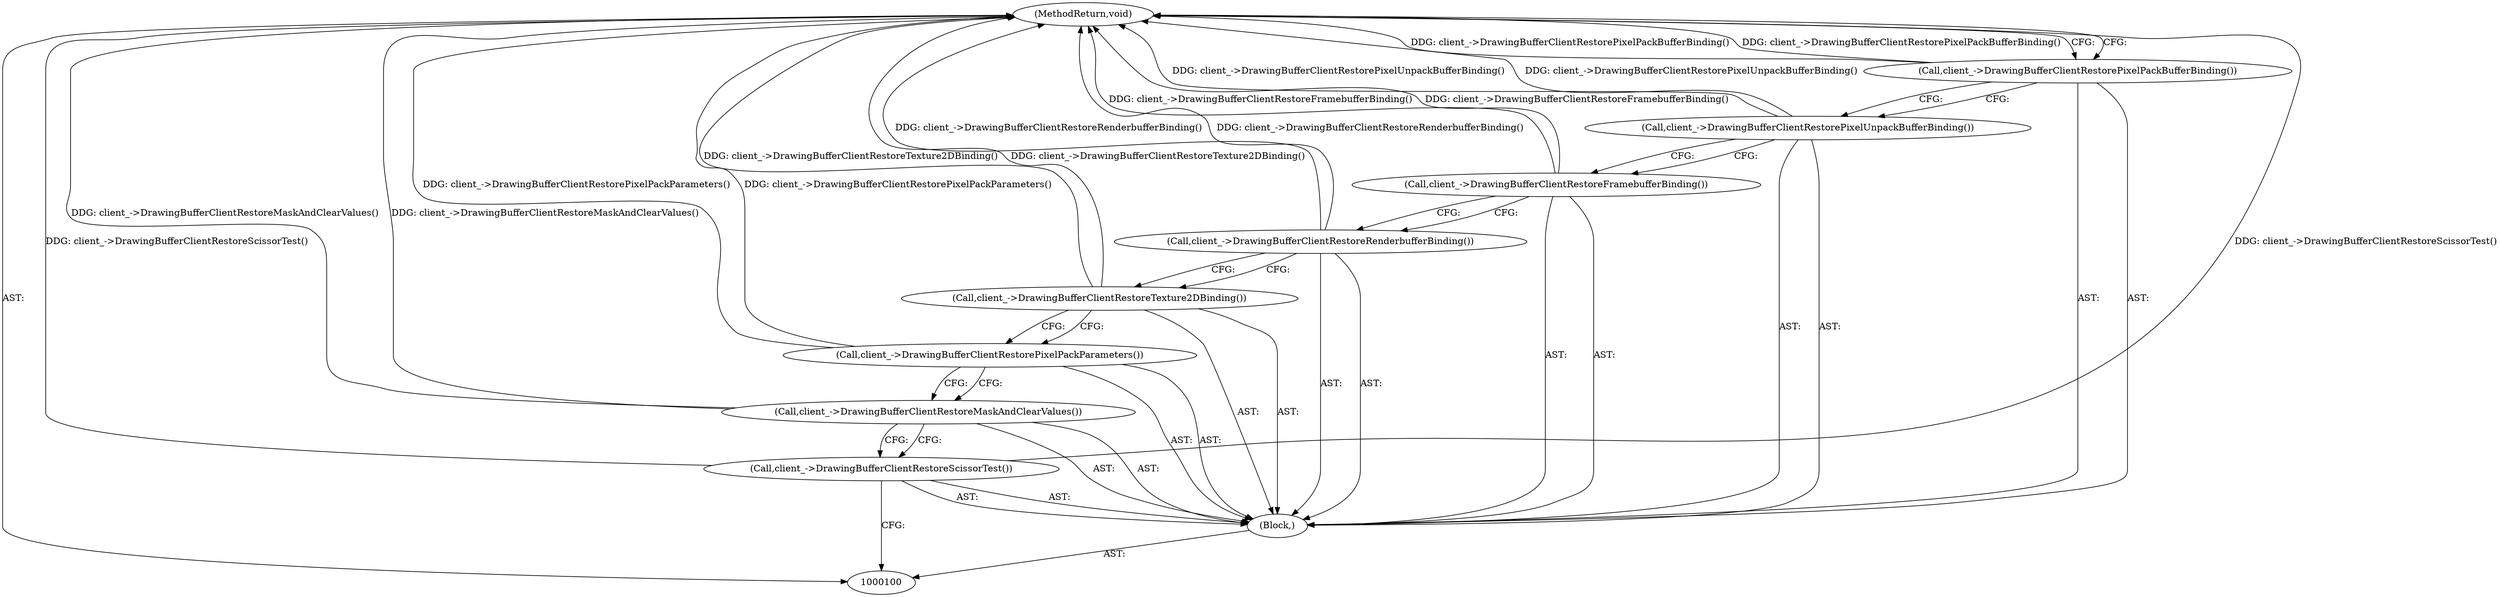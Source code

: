 digraph "0_Chrome_f6ac1dba5e36f338a490752a2cbef3339096d9fe_5" {
"1000110" [label="(MethodReturn,void)"];
"1000101" [label="(Block,)"];
"1000102" [label="(Call,client_->DrawingBufferClientRestoreScissorTest())"];
"1000103" [label="(Call,client_->DrawingBufferClientRestoreMaskAndClearValues())"];
"1000104" [label="(Call,client_->DrawingBufferClientRestorePixelPackParameters())"];
"1000105" [label="(Call,client_->DrawingBufferClientRestoreTexture2DBinding())"];
"1000106" [label="(Call,client_->DrawingBufferClientRestoreRenderbufferBinding())"];
"1000107" [label="(Call,client_->DrawingBufferClientRestoreFramebufferBinding())"];
"1000108" [label="(Call,client_->DrawingBufferClientRestorePixelUnpackBufferBinding())"];
"1000109" [label="(Call,client_->DrawingBufferClientRestorePixelPackBufferBinding())"];
"1000110" -> "1000100"  [label="AST: "];
"1000110" -> "1000109"  [label="CFG: "];
"1000108" -> "1000110"  [label="DDG: client_->DrawingBufferClientRestorePixelUnpackBufferBinding()"];
"1000107" -> "1000110"  [label="DDG: client_->DrawingBufferClientRestoreFramebufferBinding()"];
"1000104" -> "1000110"  [label="DDG: client_->DrawingBufferClientRestorePixelPackParameters()"];
"1000105" -> "1000110"  [label="DDG: client_->DrawingBufferClientRestoreTexture2DBinding()"];
"1000103" -> "1000110"  [label="DDG: client_->DrawingBufferClientRestoreMaskAndClearValues()"];
"1000102" -> "1000110"  [label="DDG: client_->DrawingBufferClientRestoreScissorTest()"];
"1000106" -> "1000110"  [label="DDG: client_->DrawingBufferClientRestoreRenderbufferBinding()"];
"1000109" -> "1000110"  [label="DDG: client_->DrawingBufferClientRestorePixelPackBufferBinding()"];
"1000101" -> "1000100"  [label="AST: "];
"1000102" -> "1000101"  [label="AST: "];
"1000103" -> "1000101"  [label="AST: "];
"1000104" -> "1000101"  [label="AST: "];
"1000105" -> "1000101"  [label="AST: "];
"1000106" -> "1000101"  [label="AST: "];
"1000107" -> "1000101"  [label="AST: "];
"1000108" -> "1000101"  [label="AST: "];
"1000109" -> "1000101"  [label="AST: "];
"1000102" -> "1000101"  [label="AST: "];
"1000102" -> "1000100"  [label="CFG: "];
"1000103" -> "1000102"  [label="CFG: "];
"1000102" -> "1000110"  [label="DDG: client_->DrawingBufferClientRestoreScissorTest()"];
"1000103" -> "1000101"  [label="AST: "];
"1000103" -> "1000102"  [label="CFG: "];
"1000104" -> "1000103"  [label="CFG: "];
"1000103" -> "1000110"  [label="DDG: client_->DrawingBufferClientRestoreMaskAndClearValues()"];
"1000104" -> "1000101"  [label="AST: "];
"1000104" -> "1000103"  [label="CFG: "];
"1000105" -> "1000104"  [label="CFG: "];
"1000104" -> "1000110"  [label="DDG: client_->DrawingBufferClientRestorePixelPackParameters()"];
"1000105" -> "1000101"  [label="AST: "];
"1000105" -> "1000104"  [label="CFG: "];
"1000106" -> "1000105"  [label="CFG: "];
"1000105" -> "1000110"  [label="DDG: client_->DrawingBufferClientRestoreTexture2DBinding()"];
"1000106" -> "1000101"  [label="AST: "];
"1000106" -> "1000105"  [label="CFG: "];
"1000107" -> "1000106"  [label="CFG: "];
"1000106" -> "1000110"  [label="DDG: client_->DrawingBufferClientRestoreRenderbufferBinding()"];
"1000107" -> "1000101"  [label="AST: "];
"1000107" -> "1000106"  [label="CFG: "];
"1000108" -> "1000107"  [label="CFG: "];
"1000107" -> "1000110"  [label="DDG: client_->DrawingBufferClientRestoreFramebufferBinding()"];
"1000108" -> "1000101"  [label="AST: "];
"1000108" -> "1000107"  [label="CFG: "];
"1000109" -> "1000108"  [label="CFG: "];
"1000108" -> "1000110"  [label="DDG: client_->DrawingBufferClientRestorePixelUnpackBufferBinding()"];
"1000109" -> "1000101"  [label="AST: "];
"1000109" -> "1000108"  [label="CFG: "];
"1000110" -> "1000109"  [label="CFG: "];
"1000109" -> "1000110"  [label="DDG: client_->DrawingBufferClientRestorePixelPackBufferBinding()"];
}
